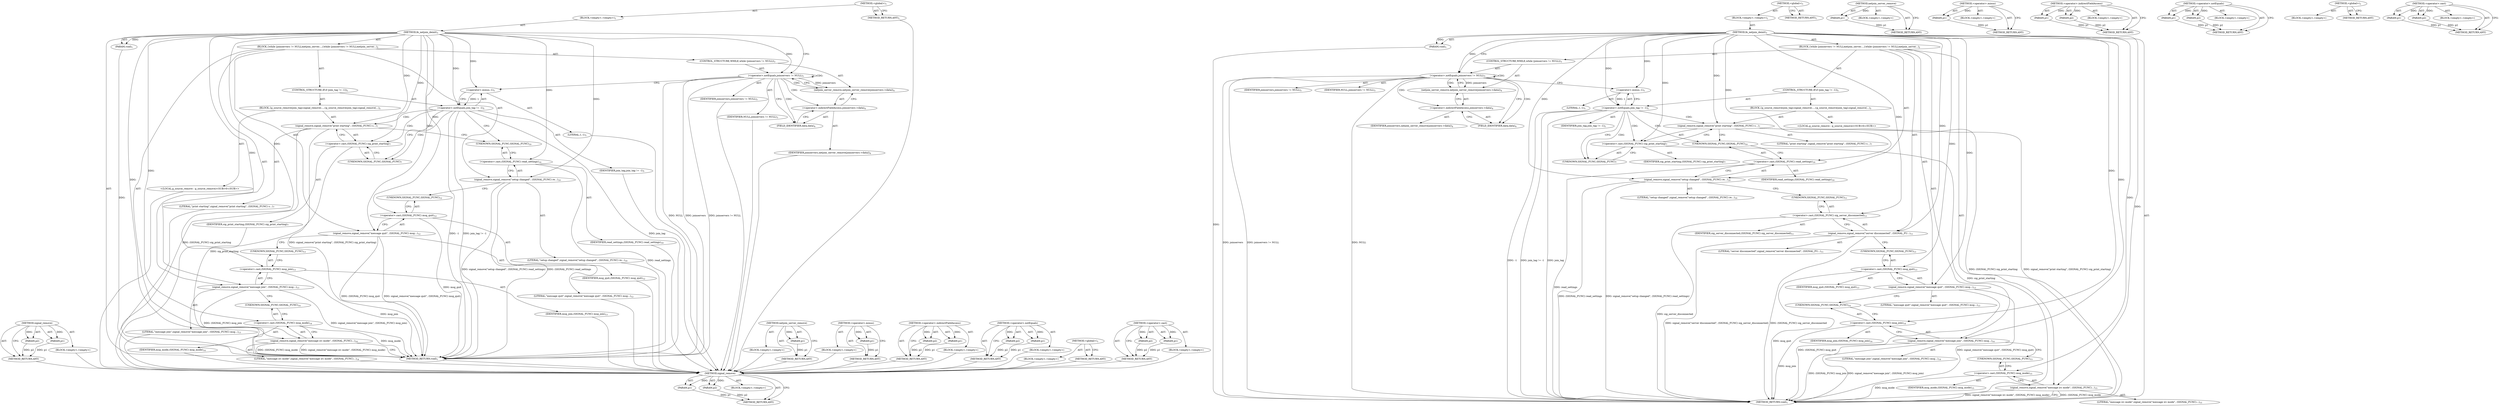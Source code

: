 digraph "&lt;operator&gt;.cast" {
vulnerable_96 [label=<(METHOD,signal_remove)>];
vulnerable_97 [label=<(PARAM,p1)>];
vulnerable_98 [label=<(PARAM,p2)>];
vulnerable_99 [label=<(BLOCK,&lt;empty&gt;,&lt;empty&gt;)>];
vulnerable_100 [label=<(METHOD_RETURN,ANY)>];
vulnerable_6 [label=<(METHOD,&lt;global&gt;)<SUB>1</SUB>>];
vulnerable_7 [label=<(BLOCK,&lt;empty&gt;,&lt;empty&gt;)<SUB>1</SUB>>];
vulnerable_8 [label=<(METHOD,fe_netjoin_deinit)<SUB>1</SUB>>];
vulnerable_9 [label=<(PARAM,void)<SUB>1</SUB>>];
vulnerable_10 [label=<(BLOCK,{
	while (joinservers != NULL)
		netjoin_server...,{
	while (joinservers != NULL)
		netjoin_server...)<SUB>2</SUB>>];
vulnerable_11 [label=<(CONTROL_STRUCTURE,WHILE,while (joinservers != NULL))<SUB>3</SUB>>];
vulnerable_12 [label=<(&lt;operator&gt;.notEquals,joinservers != NULL)<SUB>3</SUB>>];
vulnerable_13 [label=<(IDENTIFIER,joinservers,joinservers != NULL)<SUB>3</SUB>>];
vulnerable_14 [label=<(IDENTIFIER,NULL,joinservers != NULL)<SUB>3</SUB>>];
vulnerable_15 [label=<(netjoin_server_remove,netjoin_server_remove(joinservers-&gt;data))<SUB>4</SUB>>];
vulnerable_16 [label=<(&lt;operator&gt;.indirectFieldAccess,joinservers-&gt;data)<SUB>4</SUB>>];
vulnerable_17 [label=<(IDENTIFIER,joinservers,netjoin_server_remove(joinservers-&gt;data))<SUB>4</SUB>>];
vulnerable_18 [label=<(FIELD_IDENTIFIER,data,data)<SUB>4</SUB>>];
vulnerable_19 [label=<(CONTROL_STRUCTURE,IF,if (join_tag != -1))<SUB>5</SUB>>];
vulnerable_20 [label=<(&lt;operator&gt;.notEquals,join_tag != -1)<SUB>5</SUB>>];
vulnerable_21 [label=<(IDENTIFIER,join_tag,join_tag != -1)<SUB>5</SUB>>];
vulnerable_22 [label=<(&lt;operator&gt;.minus,-1)<SUB>5</SUB>>];
vulnerable_23 [label=<(LITERAL,1,-1)<SUB>5</SUB>>];
vulnerable_24 [label=<(BLOCK,{
		g_source_remove(join_tag);
		signal_remove(...,{
		g_source_remove(join_tag);
		signal_remove(...)<SUB>5</SUB>>];
vulnerable_25 [label="<(LOCAL,g_source_remove : g_source_remove)<SUB>6</SUB>>"];
vulnerable_26 [label=<(signal_remove,signal_remove(&quot;print starting&quot;, (SIGNAL_FUNC) s...)<SUB>7</SUB>>];
vulnerable_27 [label=<(LITERAL,&quot;print starting&quot;,signal_remove(&quot;print starting&quot;, (SIGNAL_FUNC) s...)<SUB>7</SUB>>];
vulnerable_28 [label=<(&lt;operator&gt;.cast,(SIGNAL_FUNC) sig_print_starting)<SUB>7</SUB>>];
vulnerable_29 [label=<(UNKNOWN,SIGNAL_FUNC,SIGNAL_FUNC)<SUB>7</SUB>>];
vulnerable_30 [label=<(IDENTIFIER,sig_print_starting,(SIGNAL_FUNC) sig_print_starting)<SUB>7</SUB>>];
vulnerable_31 [label=<(signal_remove,signal_remove(&quot;setup changed&quot;, (SIGNAL_FUNC) re...)<SUB>10</SUB>>];
vulnerable_32 [label=<(LITERAL,&quot;setup changed&quot;,signal_remove(&quot;setup changed&quot;, (SIGNAL_FUNC) re...)<SUB>10</SUB>>];
vulnerable_33 [label=<(&lt;operator&gt;.cast,(SIGNAL_FUNC) read_settings)<SUB>10</SUB>>];
vulnerable_34 [label=<(UNKNOWN,SIGNAL_FUNC,SIGNAL_FUNC)<SUB>10</SUB>>];
vulnerable_35 [label=<(IDENTIFIER,read_settings,(SIGNAL_FUNC) read_settings)<SUB>10</SUB>>];
vulnerable_36 [label=<(signal_remove,signal_remove(&quot;message quit&quot;, (SIGNAL_FUNC) msg...)<SUB>12</SUB>>];
vulnerable_37 [label=<(LITERAL,&quot;message quit&quot;,signal_remove(&quot;message quit&quot;, (SIGNAL_FUNC) msg...)<SUB>12</SUB>>];
vulnerable_38 [label=<(&lt;operator&gt;.cast,(SIGNAL_FUNC) msg_quit)<SUB>12</SUB>>];
vulnerable_39 [label=<(UNKNOWN,SIGNAL_FUNC,SIGNAL_FUNC)<SUB>12</SUB>>];
vulnerable_40 [label=<(IDENTIFIER,msg_quit,(SIGNAL_FUNC) msg_quit)<SUB>12</SUB>>];
vulnerable_41 [label=<(signal_remove,signal_remove(&quot;message join&quot;, (SIGNAL_FUNC) msg...)<SUB>13</SUB>>];
vulnerable_42 [label=<(LITERAL,&quot;message join&quot;,signal_remove(&quot;message join&quot;, (SIGNAL_FUNC) msg...)<SUB>13</SUB>>];
vulnerable_43 [label=<(&lt;operator&gt;.cast,(SIGNAL_FUNC) msg_join)<SUB>13</SUB>>];
vulnerable_44 [label=<(UNKNOWN,SIGNAL_FUNC,SIGNAL_FUNC)<SUB>13</SUB>>];
vulnerable_45 [label=<(IDENTIFIER,msg_join,(SIGNAL_FUNC) msg_join)<SUB>13</SUB>>];
vulnerable_46 [label=<(signal_remove,signal_remove(&quot;message irc mode&quot;, (SIGNAL_FUNC)...)<SUB>14</SUB>>];
vulnerable_47 [label=<(LITERAL,&quot;message irc mode&quot;,signal_remove(&quot;message irc mode&quot;, (SIGNAL_FUNC)...)<SUB>14</SUB>>];
vulnerable_48 [label=<(&lt;operator&gt;.cast,(SIGNAL_FUNC) msg_mode)<SUB>14</SUB>>];
vulnerable_49 [label=<(UNKNOWN,SIGNAL_FUNC,SIGNAL_FUNC)<SUB>14</SUB>>];
vulnerable_50 [label=<(IDENTIFIER,msg_mode,(SIGNAL_FUNC) msg_mode)<SUB>14</SUB>>];
vulnerable_51 [label=<(METHOD_RETURN,void)<SUB>1</SUB>>];
vulnerable_53 [label=<(METHOD_RETURN,ANY)<SUB>1</SUB>>];
vulnerable_83 [label=<(METHOD,netjoin_server_remove)>];
vulnerable_84 [label=<(PARAM,p1)>];
vulnerable_85 [label=<(BLOCK,&lt;empty&gt;,&lt;empty&gt;)>];
vulnerable_86 [label=<(METHOD_RETURN,ANY)>];
vulnerable_92 [label=<(METHOD,&lt;operator&gt;.minus)>];
vulnerable_93 [label=<(PARAM,p1)>];
vulnerable_94 [label=<(BLOCK,&lt;empty&gt;,&lt;empty&gt;)>];
vulnerable_95 [label=<(METHOD_RETURN,ANY)>];
vulnerable_87 [label=<(METHOD,&lt;operator&gt;.indirectFieldAccess)>];
vulnerable_88 [label=<(PARAM,p1)>];
vulnerable_89 [label=<(PARAM,p2)>];
vulnerable_90 [label=<(BLOCK,&lt;empty&gt;,&lt;empty&gt;)>];
vulnerable_91 [label=<(METHOD_RETURN,ANY)>];
vulnerable_78 [label=<(METHOD,&lt;operator&gt;.notEquals)>];
vulnerable_79 [label=<(PARAM,p1)>];
vulnerable_80 [label=<(PARAM,p2)>];
vulnerable_81 [label=<(BLOCK,&lt;empty&gt;,&lt;empty&gt;)>];
vulnerable_82 [label=<(METHOD_RETURN,ANY)>];
vulnerable_72 [label=<(METHOD,&lt;global&gt;)<SUB>1</SUB>>];
vulnerable_73 [label=<(BLOCK,&lt;empty&gt;,&lt;empty&gt;)>];
vulnerable_74 [label=<(METHOD_RETURN,ANY)>];
vulnerable_101 [label=<(METHOD,&lt;operator&gt;.cast)>];
vulnerable_102 [label=<(PARAM,p1)>];
vulnerable_103 [label=<(PARAM,p2)>];
vulnerable_104 [label=<(BLOCK,&lt;empty&gt;,&lt;empty&gt;)>];
vulnerable_105 [label=<(METHOD_RETURN,ANY)>];
fixed_103 [label=<(METHOD,signal_remove)>];
fixed_104 [label=<(PARAM,p1)>];
fixed_105 [label=<(PARAM,p2)>];
fixed_106 [label=<(BLOCK,&lt;empty&gt;,&lt;empty&gt;)>];
fixed_107 [label=<(METHOD_RETURN,ANY)>];
fixed_6 [label=<(METHOD,&lt;global&gt;)<SUB>1</SUB>>];
fixed_7 [label=<(BLOCK,&lt;empty&gt;,&lt;empty&gt;)<SUB>1</SUB>>];
fixed_8 [label=<(METHOD,fe_netjoin_deinit)<SUB>1</SUB>>];
fixed_9 [label=<(PARAM,void)<SUB>1</SUB>>];
fixed_10 [label=<(BLOCK,{
	while (joinservers != NULL)
		netjoin_server...,{
	while (joinservers != NULL)
		netjoin_server...)<SUB>2</SUB>>];
fixed_11 [label=<(CONTROL_STRUCTURE,WHILE,while (joinservers != NULL))<SUB>3</SUB>>];
fixed_12 [label=<(&lt;operator&gt;.notEquals,joinservers != NULL)<SUB>3</SUB>>];
fixed_13 [label=<(IDENTIFIER,joinservers,joinservers != NULL)<SUB>3</SUB>>];
fixed_14 [label=<(IDENTIFIER,NULL,joinservers != NULL)<SUB>3</SUB>>];
fixed_15 [label=<(netjoin_server_remove,netjoin_server_remove(joinservers-&gt;data))<SUB>4</SUB>>];
fixed_16 [label=<(&lt;operator&gt;.indirectFieldAccess,joinservers-&gt;data)<SUB>4</SUB>>];
fixed_17 [label=<(IDENTIFIER,joinservers,netjoin_server_remove(joinservers-&gt;data))<SUB>4</SUB>>];
fixed_18 [label=<(FIELD_IDENTIFIER,data,data)<SUB>4</SUB>>];
fixed_19 [label=<(CONTROL_STRUCTURE,IF,if (join_tag != -1))<SUB>5</SUB>>];
fixed_20 [label=<(&lt;operator&gt;.notEquals,join_tag != -1)<SUB>5</SUB>>];
fixed_21 [label=<(IDENTIFIER,join_tag,join_tag != -1)<SUB>5</SUB>>];
fixed_22 [label=<(&lt;operator&gt;.minus,-1)<SUB>5</SUB>>];
fixed_23 [label=<(LITERAL,1,-1)<SUB>5</SUB>>];
fixed_24 [label=<(BLOCK,{
		g_source_remove(join_tag);
		signal_remove(...,{
		g_source_remove(join_tag);
		signal_remove(...)<SUB>5</SUB>>];
fixed_25 [label="<(LOCAL,g_source_remove : g_source_remove)<SUB>6</SUB>>"];
fixed_26 [label=<(signal_remove,signal_remove(&quot;print starting&quot;, (SIGNAL_FUNC) s...)<SUB>7</SUB>>];
fixed_27 [label=<(LITERAL,&quot;print starting&quot;,signal_remove(&quot;print starting&quot;, (SIGNAL_FUNC) s...)<SUB>7</SUB>>];
fixed_28 [label=<(&lt;operator&gt;.cast,(SIGNAL_FUNC) sig_print_starting)<SUB>7</SUB>>];
fixed_29 [label=<(UNKNOWN,SIGNAL_FUNC,SIGNAL_FUNC)<SUB>7</SUB>>];
fixed_30 [label=<(IDENTIFIER,sig_print_starting,(SIGNAL_FUNC) sig_print_starting)<SUB>7</SUB>>];
fixed_31 [label=<(signal_remove,signal_remove(&quot;setup changed&quot;, (SIGNAL_FUNC) re...)<SUB>10</SUB>>];
fixed_32 [label=<(LITERAL,&quot;setup changed&quot;,signal_remove(&quot;setup changed&quot;, (SIGNAL_FUNC) re...)<SUB>10</SUB>>];
fixed_33 [label=<(&lt;operator&gt;.cast,(SIGNAL_FUNC) read_settings)<SUB>10</SUB>>];
fixed_34 [label=<(UNKNOWN,SIGNAL_FUNC,SIGNAL_FUNC)<SUB>10</SUB>>];
fixed_35 [label=<(IDENTIFIER,read_settings,(SIGNAL_FUNC) read_settings)<SUB>10</SUB>>];
fixed_36 [label=<(signal_remove,signal_remove(&quot;server disconnected&quot;, (SIGNAL_FU...)<SUB>11</SUB>>];
fixed_37 [label=<(LITERAL,&quot;server disconnected&quot;,signal_remove(&quot;server disconnected&quot;, (SIGNAL_FU...)<SUB>11</SUB>>];
fixed_38 [label=<(&lt;operator&gt;.cast,(SIGNAL_FUNC) sig_server_disconnected)<SUB>11</SUB>>];
fixed_39 [label=<(UNKNOWN,SIGNAL_FUNC,SIGNAL_FUNC)<SUB>11</SUB>>];
fixed_40 [label=<(IDENTIFIER,sig_server_disconnected,(SIGNAL_FUNC) sig_server_disconnected)<SUB>11</SUB>>];
fixed_41 [label=<(signal_remove,signal_remove(&quot;message quit&quot;, (SIGNAL_FUNC) msg...)<SUB>13</SUB>>];
fixed_42 [label=<(LITERAL,&quot;message quit&quot;,signal_remove(&quot;message quit&quot;, (SIGNAL_FUNC) msg...)<SUB>13</SUB>>];
fixed_43 [label=<(&lt;operator&gt;.cast,(SIGNAL_FUNC) msg_quit)<SUB>13</SUB>>];
fixed_44 [label=<(UNKNOWN,SIGNAL_FUNC,SIGNAL_FUNC)<SUB>13</SUB>>];
fixed_45 [label=<(IDENTIFIER,msg_quit,(SIGNAL_FUNC) msg_quit)<SUB>13</SUB>>];
fixed_46 [label=<(signal_remove,signal_remove(&quot;message join&quot;, (SIGNAL_FUNC) msg...)<SUB>14</SUB>>];
fixed_47 [label=<(LITERAL,&quot;message join&quot;,signal_remove(&quot;message join&quot;, (SIGNAL_FUNC) msg...)<SUB>14</SUB>>];
fixed_48 [label=<(&lt;operator&gt;.cast,(SIGNAL_FUNC) msg_join)<SUB>14</SUB>>];
fixed_49 [label=<(UNKNOWN,SIGNAL_FUNC,SIGNAL_FUNC)<SUB>14</SUB>>];
fixed_50 [label=<(IDENTIFIER,msg_join,(SIGNAL_FUNC) msg_join)<SUB>14</SUB>>];
fixed_51 [label=<(signal_remove,signal_remove(&quot;message irc mode&quot;, (SIGNAL_FUNC)...)<SUB>15</SUB>>];
fixed_52 [label=<(LITERAL,&quot;message irc mode&quot;,signal_remove(&quot;message irc mode&quot;, (SIGNAL_FUNC)...)<SUB>15</SUB>>];
fixed_53 [label=<(&lt;operator&gt;.cast,(SIGNAL_FUNC) msg_mode)<SUB>15</SUB>>];
fixed_54 [label=<(UNKNOWN,SIGNAL_FUNC,SIGNAL_FUNC)<SUB>15</SUB>>];
fixed_55 [label=<(IDENTIFIER,msg_mode,(SIGNAL_FUNC) msg_mode)<SUB>15</SUB>>];
fixed_56 [label=<(METHOD_RETURN,void)<SUB>1</SUB>>];
fixed_58 [label=<(METHOD_RETURN,ANY)<SUB>1</SUB>>];
fixed_90 [label=<(METHOD,netjoin_server_remove)>];
fixed_91 [label=<(PARAM,p1)>];
fixed_92 [label=<(BLOCK,&lt;empty&gt;,&lt;empty&gt;)>];
fixed_93 [label=<(METHOD_RETURN,ANY)>];
fixed_99 [label=<(METHOD,&lt;operator&gt;.minus)>];
fixed_100 [label=<(PARAM,p1)>];
fixed_101 [label=<(BLOCK,&lt;empty&gt;,&lt;empty&gt;)>];
fixed_102 [label=<(METHOD_RETURN,ANY)>];
fixed_94 [label=<(METHOD,&lt;operator&gt;.indirectFieldAccess)>];
fixed_95 [label=<(PARAM,p1)>];
fixed_96 [label=<(PARAM,p2)>];
fixed_97 [label=<(BLOCK,&lt;empty&gt;,&lt;empty&gt;)>];
fixed_98 [label=<(METHOD_RETURN,ANY)>];
fixed_85 [label=<(METHOD,&lt;operator&gt;.notEquals)>];
fixed_86 [label=<(PARAM,p1)>];
fixed_87 [label=<(PARAM,p2)>];
fixed_88 [label=<(BLOCK,&lt;empty&gt;,&lt;empty&gt;)>];
fixed_89 [label=<(METHOD_RETURN,ANY)>];
fixed_79 [label=<(METHOD,&lt;global&gt;)<SUB>1</SUB>>];
fixed_80 [label=<(BLOCK,&lt;empty&gt;,&lt;empty&gt;)>];
fixed_81 [label=<(METHOD_RETURN,ANY)>];
fixed_108 [label=<(METHOD,&lt;operator&gt;.cast)>];
fixed_109 [label=<(PARAM,p1)>];
fixed_110 [label=<(PARAM,p2)>];
fixed_111 [label=<(BLOCK,&lt;empty&gt;,&lt;empty&gt;)>];
fixed_112 [label=<(METHOD_RETURN,ANY)>];
vulnerable_96 -> vulnerable_97  [key=0, label="AST: "];
vulnerable_96 -> vulnerable_97  [key=1, label="DDG: "];
vulnerable_96 -> vulnerable_99  [key=0, label="AST: "];
vulnerable_96 -> vulnerable_98  [key=0, label="AST: "];
vulnerable_96 -> vulnerable_98  [key=1, label="DDG: "];
vulnerable_96 -> vulnerable_100  [key=0, label="AST: "];
vulnerable_96 -> vulnerable_100  [key=1, label="CFG: "];
vulnerable_97 -> vulnerable_100  [key=0, label="DDG: p1"];
vulnerable_98 -> vulnerable_100  [key=0, label="DDG: p2"];
vulnerable_99 -> fixed_103  [key=0];
vulnerable_100 -> fixed_103  [key=0];
vulnerable_6 -> vulnerable_7  [key=0, label="AST: "];
vulnerable_6 -> vulnerable_53  [key=0, label="AST: "];
vulnerable_6 -> vulnerable_53  [key=1, label="CFG: "];
vulnerable_7 -> vulnerable_8  [key=0, label="AST: "];
vulnerable_8 -> vulnerable_9  [key=0, label="AST: "];
vulnerable_8 -> vulnerable_9  [key=1, label="DDG: "];
vulnerable_8 -> vulnerable_10  [key=0, label="AST: "];
vulnerable_8 -> vulnerable_51  [key=0, label="AST: "];
vulnerable_8 -> vulnerable_12  [key=0, label="CFG: "];
vulnerable_8 -> vulnerable_12  [key=1, label="DDG: "];
vulnerable_8 -> vulnerable_31  [key=0, label="DDG: "];
vulnerable_8 -> vulnerable_36  [key=0, label="DDG: "];
vulnerable_8 -> vulnerable_41  [key=0, label="DDG: "];
vulnerable_8 -> vulnerable_46  [key=0, label="DDG: "];
vulnerable_8 -> vulnerable_20  [key=0, label="DDG: "];
vulnerable_8 -> vulnerable_33  [key=0, label="DDG: "];
vulnerable_8 -> vulnerable_38  [key=0, label="DDG: "];
vulnerable_8 -> vulnerable_43  [key=0, label="DDG: "];
vulnerable_8 -> vulnerable_48  [key=0, label="DDG: "];
vulnerable_8 -> vulnerable_22  [key=0, label="DDG: "];
vulnerable_8 -> vulnerable_26  [key=0, label="DDG: "];
vulnerable_8 -> vulnerable_28  [key=0, label="DDG: "];
vulnerable_9 -> vulnerable_51  [key=0, label="DDG: "];
vulnerable_10 -> vulnerable_11  [key=0, label="AST: "];
vulnerable_10 -> vulnerable_19  [key=0, label="AST: "];
vulnerable_10 -> vulnerable_31  [key=0, label="AST: "];
vulnerable_10 -> vulnerable_36  [key=0, label="AST: "];
vulnerable_10 -> vulnerable_41  [key=0, label="AST: "];
vulnerable_10 -> vulnerable_46  [key=0, label="AST: "];
vulnerable_11 -> vulnerable_12  [key=0, label="AST: "];
vulnerable_11 -> vulnerable_15  [key=0, label="AST: "];
vulnerable_12 -> vulnerable_13  [key=0, label="AST: "];
vulnerable_12 -> vulnerable_14  [key=0, label="AST: "];
vulnerable_12 -> vulnerable_18  [key=0, label="CFG: "];
vulnerable_12 -> vulnerable_18  [key=1, label="CDG: "];
vulnerable_12 -> vulnerable_22  [key=0, label="CFG: "];
vulnerable_12 -> vulnerable_51  [key=0, label="DDG: joinservers"];
vulnerable_12 -> vulnerable_51  [key=1, label="DDG: joinservers != NULL"];
vulnerable_12 -> vulnerable_51  [key=2, label="DDG: NULL"];
vulnerable_12 -> vulnerable_15  [key=0, label="DDG: joinservers"];
vulnerable_12 -> vulnerable_15  [key=1, label="CDG: "];
vulnerable_12 -> vulnerable_12  [key=0, label="CDG: "];
vulnerable_12 -> vulnerable_16  [key=0, label="CDG: "];
vulnerable_13 -> fixed_103  [key=0];
vulnerable_14 -> fixed_103  [key=0];
vulnerable_15 -> vulnerable_16  [key=0, label="AST: "];
vulnerable_15 -> vulnerable_12  [key=0, label="CFG: "];
vulnerable_16 -> vulnerable_17  [key=0, label="AST: "];
vulnerable_16 -> vulnerable_18  [key=0, label="AST: "];
vulnerable_16 -> vulnerable_15  [key=0, label="CFG: "];
vulnerable_17 -> fixed_103  [key=0];
vulnerable_18 -> vulnerable_16  [key=0, label="CFG: "];
vulnerable_19 -> vulnerable_20  [key=0, label="AST: "];
vulnerable_19 -> vulnerable_24  [key=0, label="AST: "];
vulnerable_20 -> vulnerable_21  [key=0, label="AST: "];
vulnerable_20 -> vulnerable_22  [key=0, label="AST: "];
vulnerable_20 -> vulnerable_29  [key=0, label="CFG: "];
vulnerable_20 -> vulnerable_29  [key=1, label="CDG: "];
vulnerable_20 -> vulnerable_34  [key=0, label="CFG: "];
vulnerable_20 -> vulnerable_51  [key=0, label="DDG: -1"];
vulnerable_20 -> vulnerable_51  [key=1, label="DDG: join_tag != -1"];
vulnerable_20 -> vulnerable_51  [key=2, label="DDG: join_tag"];
vulnerable_20 -> vulnerable_26  [key=0, label="CDG: "];
vulnerable_20 -> vulnerable_28  [key=0, label="CDG: "];
vulnerable_21 -> fixed_103  [key=0];
vulnerable_22 -> vulnerable_23  [key=0, label="AST: "];
vulnerable_22 -> vulnerable_20  [key=0, label="CFG: "];
vulnerable_22 -> vulnerable_20  [key=1, label="DDG: 1"];
vulnerable_23 -> fixed_103  [key=0];
vulnerable_24 -> vulnerable_25  [key=0, label="AST: "];
vulnerable_24 -> vulnerable_26  [key=0, label="AST: "];
vulnerable_25 -> fixed_103  [key=0];
vulnerable_26 -> vulnerable_27  [key=0, label="AST: "];
vulnerable_26 -> vulnerable_28  [key=0, label="AST: "];
vulnerable_26 -> vulnerable_34  [key=0, label="CFG: "];
vulnerable_26 -> vulnerable_51  [key=0, label="DDG: (SIGNAL_FUNC) sig_print_starting"];
vulnerable_26 -> vulnerable_51  [key=1, label="DDG: signal_remove(&quot;print starting&quot;, (SIGNAL_FUNC) sig_print_starting)"];
vulnerable_27 -> fixed_103  [key=0];
vulnerable_28 -> vulnerable_29  [key=0, label="AST: "];
vulnerable_28 -> vulnerable_30  [key=0, label="AST: "];
vulnerable_28 -> vulnerable_26  [key=0, label="CFG: "];
vulnerable_28 -> vulnerable_51  [key=0, label="DDG: sig_print_starting"];
vulnerable_29 -> vulnerable_28  [key=0, label="CFG: "];
vulnerable_30 -> fixed_103  [key=0];
vulnerable_31 -> vulnerable_32  [key=0, label="AST: "];
vulnerable_31 -> vulnerable_33  [key=0, label="AST: "];
vulnerable_31 -> vulnerable_39  [key=0, label="CFG: "];
vulnerable_31 -> vulnerable_51  [key=0, label="DDG: (SIGNAL_FUNC) read_settings"];
vulnerable_31 -> vulnerable_51  [key=1, label="DDG: signal_remove(&quot;setup changed&quot;, (SIGNAL_FUNC) read_settings)"];
vulnerable_32 -> fixed_103  [key=0];
vulnerable_33 -> vulnerable_34  [key=0, label="AST: "];
vulnerable_33 -> vulnerable_35  [key=0, label="AST: "];
vulnerable_33 -> vulnerable_31  [key=0, label="CFG: "];
vulnerable_33 -> vulnerable_51  [key=0, label="DDG: read_settings"];
vulnerable_34 -> vulnerable_33  [key=0, label="CFG: "];
vulnerable_35 -> fixed_103  [key=0];
vulnerable_36 -> vulnerable_37  [key=0, label="AST: "];
vulnerable_36 -> vulnerable_38  [key=0, label="AST: "];
vulnerable_36 -> vulnerable_44  [key=0, label="CFG: "];
vulnerable_36 -> vulnerable_51  [key=0, label="DDG: (SIGNAL_FUNC) msg_quit"];
vulnerable_36 -> vulnerable_51  [key=1, label="DDG: signal_remove(&quot;message quit&quot;, (SIGNAL_FUNC) msg_quit)"];
vulnerable_37 -> fixed_103  [key=0];
vulnerable_38 -> vulnerable_39  [key=0, label="AST: "];
vulnerable_38 -> vulnerable_40  [key=0, label="AST: "];
vulnerable_38 -> vulnerable_36  [key=0, label="CFG: "];
vulnerable_38 -> vulnerable_51  [key=0, label="DDG: msg_quit"];
vulnerable_39 -> vulnerable_38  [key=0, label="CFG: "];
vulnerable_40 -> fixed_103  [key=0];
vulnerable_41 -> vulnerable_42  [key=0, label="AST: "];
vulnerable_41 -> vulnerable_43  [key=0, label="AST: "];
vulnerable_41 -> vulnerable_49  [key=0, label="CFG: "];
vulnerable_41 -> vulnerable_51  [key=0, label="DDG: (SIGNAL_FUNC) msg_join"];
vulnerable_41 -> vulnerable_51  [key=1, label="DDG: signal_remove(&quot;message join&quot;, (SIGNAL_FUNC) msg_join)"];
vulnerable_42 -> fixed_103  [key=0];
vulnerable_43 -> vulnerable_44  [key=0, label="AST: "];
vulnerable_43 -> vulnerable_45  [key=0, label="AST: "];
vulnerable_43 -> vulnerable_41  [key=0, label="CFG: "];
vulnerable_43 -> vulnerable_51  [key=0, label="DDG: msg_join"];
vulnerable_44 -> vulnerable_43  [key=0, label="CFG: "];
vulnerable_45 -> fixed_103  [key=0];
vulnerable_46 -> vulnerable_47  [key=0, label="AST: "];
vulnerable_46 -> vulnerable_48  [key=0, label="AST: "];
vulnerable_46 -> vulnerable_51  [key=0, label="CFG: "];
vulnerable_46 -> vulnerable_51  [key=1, label="DDG: (SIGNAL_FUNC) msg_mode"];
vulnerable_46 -> vulnerable_51  [key=2, label="DDG: signal_remove(&quot;message irc mode&quot;, (SIGNAL_FUNC) msg_mode)"];
vulnerable_47 -> fixed_103  [key=0];
vulnerable_48 -> vulnerable_49  [key=0, label="AST: "];
vulnerable_48 -> vulnerable_50  [key=0, label="AST: "];
vulnerable_48 -> vulnerable_46  [key=0, label="CFG: "];
vulnerable_48 -> vulnerable_51  [key=0, label="DDG: msg_mode"];
vulnerable_49 -> vulnerable_48  [key=0, label="CFG: "];
vulnerable_50 -> fixed_103  [key=0];
vulnerable_51 -> fixed_103  [key=0];
vulnerable_53 -> fixed_103  [key=0];
vulnerable_83 -> vulnerable_84  [key=0, label="AST: "];
vulnerable_83 -> vulnerable_84  [key=1, label="DDG: "];
vulnerable_83 -> vulnerable_85  [key=0, label="AST: "];
vulnerable_83 -> vulnerable_86  [key=0, label="AST: "];
vulnerable_83 -> vulnerable_86  [key=1, label="CFG: "];
vulnerable_84 -> vulnerable_86  [key=0, label="DDG: p1"];
vulnerable_85 -> fixed_103  [key=0];
vulnerable_86 -> fixed_103  [key=0];
vulnerable_92 -> vulnerable_93  [key=0, label="AST: "];
vulnerable_92 -> vulnerable_93  [key=1, label="DDG: "];
vulnerable_92 -> vulnerable_94  [key=0, label="AST: "];
vulnerable_92 -> vulnerable_95  [key=0, label="AST: "];
vulnerable_92 -> vulnerable_95  [key=1, label="CFG: "];
vulnerable_93 -> vulnerable_95  [key=0, label="DDG: p1"];
vulnerable_94 -> fixed_103  [key=0];
vulnerable_95 -> fixed_103  [key=0];
vulnerable_87 -> vulnerable_88  [key=0, label="AST: "];
vulnerable_87 -> vulnerable_88  [key=1, label="DDG: "];
vulnerable_87 -> vulnerable_90  [key=0, label="AST: "];
vulnerable_87 -> vulnerable_89  [key=0, label="AST: "];
vulnerable_87 -> vulnerable_89  [key=1, label="DDG: "];
vulnerable_87 -> vulnerable_91  [key=0, label="AST: "];
vulnerable_87 -> vulnerable_91  [key=1, label="CFG: "];
vulnerable_88 -> vulnerable_91  [key=0, label="DDG: p1"];
vulnerable_89 -> vulnerable_91  [key=0, label="DDG: p2"];
vulnerable_90 -> fixed_103  [key=0];
vulnerable_91 -> fixed_103  [key=0];
vulnerable_78 -> vulnerable_79  [key=0, label="AST: "];
vulnerable_78 -> vulnerable_79  [key=1, label="DDG: "];
vulnerable_78 -> vulnerable_81  [key=0, label="AST: "];
vulnerable_78 -> vulnerable_80  [key=0, label="AST: "];
vulnerable_78 -> vulnerable_80  [key=1, label="DDG: "];
vulnerable_78 -> vulnerable_82  [key=0, label="AST: "];
vulnerable_78 -> vulnerable_82  [key=1, label="CFG: "];
vulnerable_79 -> vulnerable_82  [key=0, label="DDG: p1"];
vulnerable_80 -> vulnerable_82  [key=0, label="DDG: p2"];
vulnerable_81 -> fixed_103  [key=0];
vulnerable_82 -> fixed_103  [key=0];
vulnerable_72 -> vulnerable_73  [key=0, label="AST: "];
vulnerable_72 -> vulnerable_74  [key=0, label="AST: "];
vulnerable_72 -> vulnerable_74  [key=1, label="CFG: "];
vulnerable_73 -> fixed_103  [key=0];
vulnerable_74 -> fixed_103  [key=0];
vulnerable_101 -> vulnerable_102  [key=0, label="AST: "];
vulnerable_101 -> vulnerable_102  [key=1, label="DDG: "];
vulnerable_101 -> vulnerable_104  [key=0, label="AST: "];
vulnerable_101 -> vulnerable_103  [key=0, label="AST: "];
vulnerable_101 -> vulnerable_103  [key=1, label="DDG: "];
vulnerable_101 -> vulnerable_105  [key=0, label="AST: "];
vulnerable_101 -> vulnerable_105  [key=1, label="CFG: "];
vulnerable_102 -> vulnerable_105  [key=0, label="DDG: p1"];
vulnerable_103 -> vulnerable_105  [key=0, label="DDG: p2"];
vulnerable_104 -> fixed_103  [key=0];
vulnerable_105 -> fixed_103  [key=0];
fixed_103 -> fixed_104  [key=0, label="AST: "];
fixed_103 -> fixed_104  [key=1, label="DDG: "];
fixed_103 -> fixed_106  [key=0, label="AST: "];
fixed_103 -> fixed_105  [key=0, label="AST: "];
fixed_103 -> fixed_105  [key=1, label="DDG: "];
fixed_103 -> fixed_107  [key=0, label="AST: "];
fixed_103 -> fixed_107  [key=1, label="CFG: "];
fixed_104 -> fixed_107  [key=0, label="DDG: p1"];
fixed_105 -> fixed_107  [key=0, label="DDG: p2"];
fixed_6 -> fixed_7  [key=0, label="AST: "];
fixed_6 -> fixed_58  [key=0, label="AST: "];
fixed_6 -> fixed_58  [key=1, label="CFG: "];
fixed_7 -> fixed_8  [key=0, label="AST: "];
fixed_8 -> fixed_9  [key=0, label="AST: "];
fixed_8 -> fixed_9  [key=1, label="DDG: "];
fixed_8 -> fixed_10  [key=0, label="AST: "];
fixed_8 -> fixed_56  [key=0, label="AST: "];
fixed_8 -> fixed_12  [key=0, label="CFG: "];
fixed_8 -> fixed_12  [key=1, label="DDG: "];
fixed_8 -> fixed_31  [key=0, label="DDG: "];
fixed_8 -> fixed_36  [key=0, label="DDG: "];
fixed_8 -> fixed_41  [key=0, label="DDG: "];
fixed_8 -> fixed_46  [key=0, label="DDG: "];
fixed_8 -> fixed_51  [key=0, label="DDG: "];
fixed_8 -> fixed_20  [key=0, label="DDG: "];
fixed_8 -> fixed_33  [key=0, label="DDG: "];
fixed_8 -> fixed_38  [key=0, label="DDG: "];
fixed_8 -> fixed_43  [key=0, label="DDG: "];
fixed_8 -> fixed_48  [key=0, label="DDG: "];
fixed_8 -> fixed_53  [key=0, label="DDG: "];
fixed_8 -> fixed_22  [key=0, label="DDG: "];
fixed_8 -> fixed_26  [key=0, label="DDG: "];
fixed_8 -> fixed_28  [key=0, label="DDG: "];
fixed_9 -> fixed_56  [key=0, label="DDG: "];
fixed_10 -> fixed_11  [key=0, label="AST: "];
fixed_10 -> fixed_19  [key=0, label="AST: "];
fixed_10 -> fixed_31  [key=0, label="AST: "];
fixed_10 -> fixed_36  [key=0, label="AST: "];
fixed_10 -> fixed_41  [key=0, label="AST: "];
fixed_10 -> fixed_46  [key=0, label="AST: "];
fixed_10 -> fixed_51  [key=0, label="AST: "];
fixed_11 -> fixed_12  [key=0, label="AST: "];
fixed_11 -> fixed_15  [key=0, label="AST: "];
fixed_12 -> fixed_13  [key=0, label="AST: "];
fixed_12 -> fixed_14  [key=0, label="AST: "];
fixed_12 -> fixed_18  [key=0, label="CFG: "];
fixed_12 -> fixed_18  [key=1, label="CDG: "];
fixed_12 -> fixed_22  [key=0, label="CFG: "];
fixed_12 -> fixed_56  [key=0, label="DDG: joinservers"];
fixed_12 -> fixed_56  [key=1, label="DDG: joinservers != NULL"];
fixed_12 -> fixed_56  [key=2, label="DDG: NULL"];
fixed_12 -> fixed_15  [key=0, label="DDG: joinservers"];
fixed_12 -> fixed_15  [key=1, label="CDG: "];
fixed_12 -> fixed_12  [key=0, label="CDG: "];
fixed_12 -> fixed_16  [key=0, label="CDG: "];
fixed_15 -> fixed_16  [key=0, label="AST: "];
fixed_15 -> fixed_12  [key=0, label="CFG: "];
fixed_16 -> fixed_17  [key=0, label="AST: "];
fixed_16 -> fixed_18  [key=0, label="AST: "];
fixed_16 -> fixed_15  [key=0, label="CFG: "];
fixed_18 -> fixed_16  [key=0, label="CFG: "];
fixed_19 -> fixed_20  [key=0, label="AST: "];
fixed_19 -> fixed_24  [key=0, label="AST: "];
fixed_20 -> fixed_21  [key=0, label="AST: "];
fixed_20 -> fixed_22  [key=0, label="AST: "];
fixed_20 -> fixed_29  [key=0, label="CFG: "];
fixed_20 -> fixed_29  [key=1, label="CDG: "];
fixed_20 -> fixed_34  [key=0, label="CFG: "];
fixed_20 -> fixed_56  [key=0, label="DDG: -1"];
fixed_20 -> fixed_56  [key=1, label="DDG: join_tag != -1"];
fixed_20 -> fixed_56  [key=2, label="DDG: join_tag"];
fixed_20 -> fixed_26  [key=0, label="CDG: "];
fixed_20 -> fixed_28  [key=0, label="CDG: "];
fixed_22 -> fixed_23  [key=0, label="AST: "];
fixed_22 -> fixed_20  [key=0, label="CFG: "];
fixed_22 -> fixed_20  [key=1, label="DDG: 1"];
fixed_24 -> fixed_25  [key=0, label="AST: "];
fixed_24 -> fixed_26  [key=0, label="AST: "];
fixed_26 -> fixed_27  [key=0, label="AST: "];
fixed_26 -> fixed_28  [key=0, label="AST: "];
fixed_26 -> fixed_34  [key=0, label="CFG: "];
fixed_26 -> fixed_56  [key=0, label="DDG: (SIGNAL_FUNC) sig_print_starting"];
fixed_26 -> fixed_56  [key=1, label="DDG: signal_remove(&quot;print starting&quot;, (SIGNAL_FUNC) sig_print_starting)"];
fixed_28 -> fixed_29  [key=0, label="AST: "];
fixed_28 -> fixed_30  [key=0, label="AST: "];
fixed_28 -> fixed_26  [key=0, label="CFG: "];
fixed_28 -> fixed_56  [key=0, label="DDG: sig_print_starting"];
fixed_29 -> fixed_28  [key=0, label="CFG: "];
fixed_31 -> fixed_32  [key=0, label="AST: "];
fixed_31 -> fixed_33  [key=0, label="AST: "];
fixed_31 -> fixed_39  [key=0, label="CFG: "];
fixed_31 -> fixed_56  [key=0, label="DDG: (SIGNAL_FUNC) read_settings"];
fixed_31 -> fixed_56  [key=1, label="DDG: signal_remove(&quot;setup changed&quot;, (SIGNAL_FUNC) read_settings)"];
fixed_33 -> fixed_34  [key=0, label="AST: "];
fixed_33 -> fixed_35  [key=0, label="AST: "];
fixed_33 -> fixed_31  [key=0, label="CFG: "];
fixed_33 -> fixed_56  [key=0, label="DDG: read_settings"];
fixed_34 -> fixed_33  [key=0, label="CFG: "];
fixed_36 -> fixed_37  [key=0, label="AST: "];
fixed_36 -> fixed_38  [key=0, label="AST: "];
fixed_36 -> fixed_44  [key=0, label="CFG: "];
fixed_36 -> fixed_56  [key=0, label="DDG: (SIGNAL_FUNC) sig_server_disconnected"];
fixed_36 -> fixed_56  [key=1, label="DDG: signal_remove(&quot;server disconnected&quot;, (SIGNAL_FUNC) sig_server_disconnected)"];
fixed_38 -> fixed_39  [key=0, label="AST: "];
fixed_38 -> fixed_40  [key=0, label="AST: "];
fixed_38 -> fixed_36  [key=0, label="CFG: "];
fixed_38 -> fixed_56  [key=0, label="DDG: sig_server_disconnected"];
fixed_39 -> fixed_38  [key=0, label="CFG: "];
fixed_41 -> fixed_42  [key=0, label="AST: "];
fixed_41 -> fixed_43  [key=0, label="AST: "];
fixed_41 -> fixed_49  [key=0, label="CFG: "];
fixed_41 -> fixed_56  [key=0, label="DDG: (SIGNAL_FUNC) msg_quit"];
fixed_41 -> fixed_56  [key=1, label="DDG: signal_remove(&quot;message quit&quot;, (SIGNAL_FUNC) msg_quit)"];
fixed_43 -> fixed_44  [key=0, label="AST: "];
fixed_43 -> fixed_45  [key=0, label="AST: "];
fixed_43 -> fixed_41  [key=0, label="CFG: "];
fixed_43 -> fixed_56  [key=0, label="DDG: msg_quit"];
fixed_44 -> fixed_43  [key=0, label="CFG: "];
fixed_46 -> fixed_47  [key=0, label="AST: "];
fixed_46 -> fixed_48  [key=0, label="AST: "];
fixed_46 -> fixed_54  [key=0, label="CFG: "];
fixed_46 -> fixed_56  [key=0, label="DDG: (SIGNAL_FUNC) msg_join"];
fixed_46 -> fixed_56  [key=1, label="DDG: signal_remove(&quot;message join&quot;, (SIGNAL_FUNC) msg_join)"];
fixed_48 -> fixed_49  [key=0, label="AST: "];
fixed_48 -> fixed_50  [key=0, label="AST: "];
fixed_48 -> fixed_46  [key=0, label="CFG: "];
fixed_48 -> fixed_56  [key=0, label="DDG: msg_join"];
fixed_49 -> fixed_48  [key=0, label="CFG: "];
fixed_51 -> fixed_52  [key=0, label="AST: "];
fixed_51 -> fixed_53  [key=0, label="AST: "];
fixed_51 -> fixed_56  [key=0, label="CFG: "];
fixed_51 -> fixed_56  [key=1, label="DDG: (SIGNAL_FUNC) msg_mode"];
fixed_51 -> fixed_56  [key=2, label="DDG: signal_remove(&quot;message irc mode&quot;, (SIGNAL_FUNC) msg_mode)"];
fixed_53 -> fixed_54  [key=0, label="AST: "];
fixed_53 -> fixed_55  [key=0, label="AST: "];
fixed_53 -> fixed_51  [key=0, label="CFG: "];
fixed_53 -> fixed_56  [key=0, label="DDG: msg_mode"];
fixed_54 -> fixed_53  [key=0, label="CFG: "];
fixed_90 -> fixed_91  [key=0, label="AST: "];
fixed_90 -> fixed_91  [key=1, label="DDG: "];
fixed_90 -> fixed_92  [key=0, label="AST: "];
fixed_90 -> fixed_93  [key=0, label="AST: "];
fixed_90 -> fixed_93  [key=1, label="CFG: "];
fixed_91 -> fixed_93  [key=0, label="DDG: p1"];
fixed_99 -> fixed_100  [key=0, label="AST: "];
fixed_99 -> fixed_100  [key=1, label="DDG: "];
fixed_99 -> fixed_101  [key=0, label="AST: "];
fixed_99 -> fixed_102  [key=0, label="AST: "];
fixed_99 -> fixed_102  [key=1, label="CFG: "];
fixed_100 -> fixed_102  [key=0, label="DDG: p1"];
fixed_94 -> fixed_95  [key=0, label="AST: "];
fixed_94 -> fixed_95  [key=1, label="DDG: "];
fixed_94 -> fixed_97  [key=0, label="AST: "];
fixed_94 -> fixed_96  [key=0, label="AST: "];
fixed_94 -> fixed_96  [key=1, label="DDG: "];
fixed_94 -> fixed_98  [key=0, label="AST: "];
fixed_94 -> fixed_98  [key=1, label="CFG: "];
fixed_95 -> fixed_98  [key=0, label="DDG: p1"];
fixed_96 -> fixed_98  [key=0, label="DDG: p2"];
fixed_85 -> fixed_86  [key=0, label="AST: "];
fixed_85 -> fixed_86  [key=1, label="DDG: "];
fixed_85 -> fixed_88  [key=0, label="AST: "];
fixed_85 -> fixed_87  [key=0, label="AST: "];
fixed_85 -> fixed_87  [key=1, label="DDG: "];
fixed_85 -> fixed_89  [key=0, label="AST: "];
fixed_85 -> fixed_89  [key=1, label="CFG: "];
fixed_86 -> fixed_89  [key=0, label="DDG: p1"];
fixed_87 -> fixed_89  [key=0, label="DDG: p2"];
fixed_79 -> fixed_80  [key=0, label="AST: "];
fixed_79 -> fixed_81  [key=0, label="AST: "];
fixed_79 -> fixed_81  [key=1, label="CFG: "];
fixed_108 -> fixed_109  [key=0, label="AST: "];
fixed_108 -> fixed_109  [key=1, label="DDG: "];
fixed_108 -> fixed_111  [key=0, label="AST: "];
fixed_108 -> fixed_110  [key=0, label="AST: "];
fixed_108 -> fixed_110  [key=1, label="DDG: "];
fixed_108 -> fixed_112  [key=0, label="AST: "];
fixed_108 -> fixed_112  [key=1, label="CFG: "];
fixed_109 -> fixed_112  [key=0, label="DDG: p1"];
fixed_110 -> fixed_112  [key=0, label="DDG: p2"];
}
